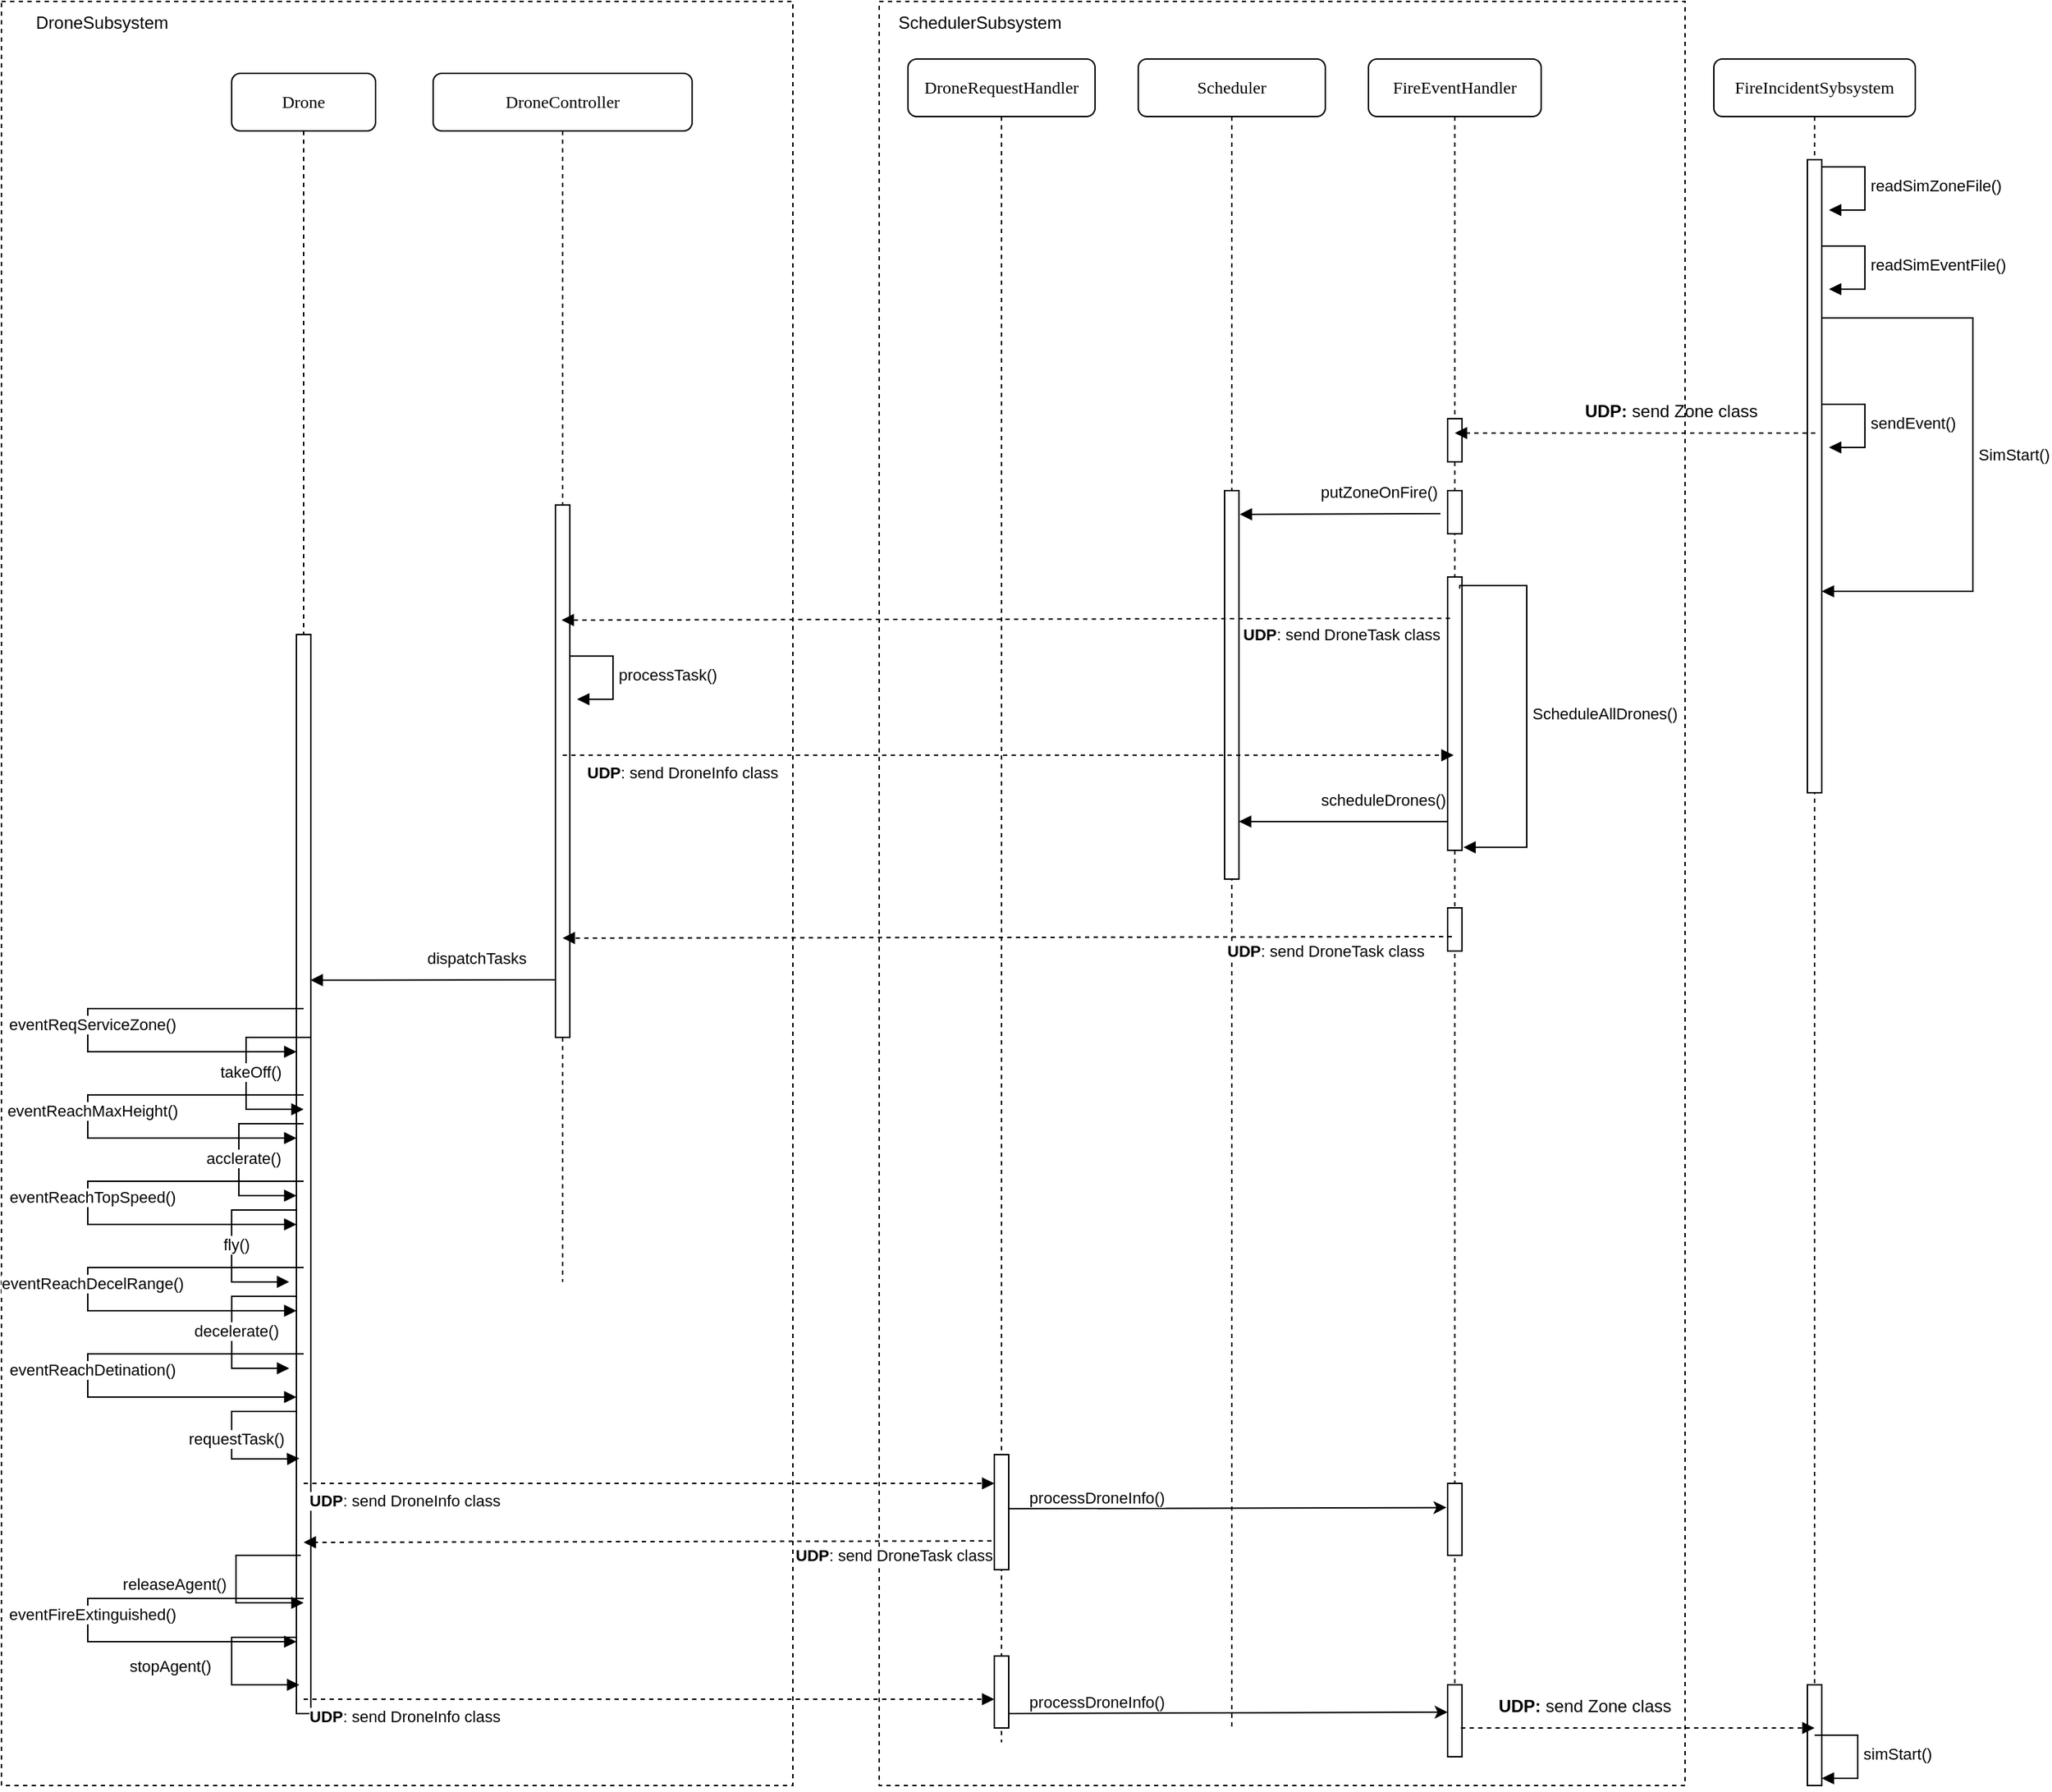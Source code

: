 <mxfile version="26.1.0">
  <diagram name="Page-1" id="13e1069c-82ec-6db2-03f1-153e76fe0fe0">
    <mxGraphModel dx="3703" dy="1417" grid="1" gridSize="10" guides="1" tooltips="1" connect="1" arrows="0" fold="1" page="1" pageScale="1" pageWidth="1100" pageHeight="850" background="none" math="0" shadow="0">
      <root>
        <mxCell id="0" />
        <mxCell id="1" parent="0" />
        <mxCell id="9xn91L_QWrQMNG26kZv1-6" value="" style="rounded=0;whiteSpace=wrap;html=1;dashed=1;" vertex="1" parent="1">
          <mxGeometry x="250" y="70" width="560" height="1240" as="geometry" />
        </mxCell>
        <mxCell id="9xn91L_QWrQMNG26kZv1-4" value="" style="rounded=0;whiteSpace=wrap;html=1;dashed=1;" vertex="1" parent="1">
          <mxGeometry x="-360" y="70" width="550" height="1240" as="geometry" />
        </mxCell>
        <mxCell id="7baba1c4bc27f4b0-2" value="DroneController" style="shape=umlLifeline;perimeter=lifelinePerimeter;whiteSpace=wrap;html=1;container=1;collapsible=0;recursiveResize=0;outlineConnect=0;rounded=1;shadow=0;comic=0;labelBackgroundColor=none;strokeWidth=1;fontFamily=Verdana;fontSize=12;align=center;" parent="1" vertex="1">
          <mxGeometry x="-60" y="120" width="180" height="840" as="geometry" />
        </mxCell>
        <mxCell id="9xn91L_QWrQMNG26kZv1-25" value="" style="html=1;points=[];perimeter=orthogonalPerimeter;rounded=0;shadow=0;comic=0;labelBackgroundColor=none;strokeWidth=1;fontFamily=Verdana;fontSize=12;align=center;" vertex="1" parent="7baba1c4bc27f4b0-2">
          <mxGeometry x="85" y="300" width="10" height="370" as="geometry" />
        </mxCell>
        <mxCell id="9xn91L_QWrQMNG26kZv1-104" value="processTask()" style="html=1;align=left;spacingLeft=2;endArrow=block;rounded=0;edgeStyle=orthogonalEdgeStyle;curved=0;rounded=0;" edge="1" parent="7baba1c4bc27f4b0-2">
          <mxGeometry relative="1" as="geometry">
            <mxPoint x="95" y="405" as="sourcePoint" />
            <Array as="points">
              <mxPoint x="125" y="435" />
            </Array>
            <mxPoint x="100" y="435" as="targetPoint" />
          </mxGeometry>
        </mxCell>
        <mxCell id="7baba1c4bc27f4b0-3" value="DroneRequestHandler" style="shape=umlLifeline;perimeter=lifelinePerimeter;whiteSpace=wrap;html=1;container=1;collapsible=0;recursiveResize=0;outlineConnect=0;rounded=1;shadow=0;comic=0;labelBackgroundColor=none;strokeWidth=1;fontFamily=Verdana;fontSize=12;align=center;" parent="1" vertex="1">
          <mxGeometry x="270" y="110" width="130" height="1170" as="geometry" />
        </mxCell>
        <mxCell id="9xn91L_QWrQMNG26kZv1-128" value="" style="html=1;points=[];perimeter=orthogonalPerimeter;rounded=0;shadow=0;comic=0;labelBackgroundColor=none;strokeWidth=1;fontFamily=Verdana;fontSize=12;align=center;" vertex="1" parent="7baba1c4bc27f4b0-3">
          <mxGeometry x="60" y="970" width="10" height="80" as="geometry" />
        </mxCell>
        <mxCell id="9xn91L_QWrQMNG26kZv1-144" value="" style="html=1;points=[];perimeter=orthogonalPerimeter;rounded=0;shadow=0;comic=0;labelBackgroundColor=none;strokeWidth=1;fontFamily=Verdana;fontSize=12;align=center;" vertex="1" parent="7baba1c4bc27f4b0-3">
          <mxGeometry x="60" y="1110" width="10" height="50" as="geometry" />
        </mxCell>
        <mxCell id="7baba1c4bc27f4b0-4" value="Scheduler" style="shape=umlLifeline;perimeter=lifelinePerimeter;whiteSpace=wrap;html=1;container=1;collapsible=0;recursiveResize=0;outlineConnect=0;rounded=1;shadow=0;comic=0;labelBackgroundColor=none;strokeWidth=1;fontFamily=Verdana;fontSize=12;align=center;" parent="1" vertex="1">
          <mxGeometry x="430" y="110" width="130" height="1160" as="geometry" />
        </mxCell>
        <mxCell id="7baba1c4bc27f4b0-16" value="" style="html=1;points=[];perimeter=orthogonalPerimeter;rounded=0;shadow=0;comic=0;labelBackgroundColor=none;strokeWidth=1;fontFamily=Verdana;fontSize=12;align=center;" parent="7baba1c4bc27f4b0-4" vertex="1">
          <mxGeometry x="60" y="300" width="10" height="270" as="geometry" />
        </mxCell>
        <mxCell id="9xn91L_QWrQMNG26kZv1-149" value="" style="endArrow=classic;html=1;rounded=0;exitX=0.943;exitY=0.47;exitDx=0;exitDy=0;exitPerimeter=0;entryX=-0.081;entryY=0.336;entryDx=0;entryDy=0;entryPerimeter=0;" edge="1" parent="7baba1c4bc27f4b0-4">
          <mxGeometry width="50" height="50" relative="1" as="geometry">
            <mxPoint x="-90" y="1150" as="sourcePoint" />
            <mxPoint x="215" y="1149" as="targetPoint" />
          </mxGeometry>
        </mxCell>
        <mxCell id="9xn91L_QWrQMNG26kZv1-150" value="processDroneInfo()" style="edgeLabel;html=1;align=center;verticalAlign=middle;resizable=0;points=[];" vertex="1" connectable="0" parent="9xn91L_QWrQMNG26kZv1-149">
          <mxGeometry x="-0.835" relative="1" as="geometry">
            <mxPoint x="36" y="-8" as="offset" />
          </mxGeometry>
        </mxCell>
        <mxCell id="7baba1c4bc27f4b0-5" value="FireEventHandler" style="shape=umlLifeline;perimeter=lifelinePerimeter;whiteSpace=wrap;html=1;container=1;collapsible=0;recursiveResize=0;outlineConnect=0;rounded=1;shadow=0;comic=0;labelBackgroundColor=none;strokeWidth=1;fontFamily=Verdana;fontSize=12;align=center;" parent="1" vertex="1">
          <mxGeometry x="590" y="110" width="120" height="1180" as="geometry" />
        </mxCell>
        <mxCell id="9xn91L_QWrQMNG26kZv1-1" value="" style="html=1;points=[];perimeter=orthogonalPerimeter;rounded=0;shadow=0;comic=0;labelBackgroundColor=none;strokeWidth=1;fontFamily=Verdana;fontSize=12;align=center;" vertex="1" parent="7baba1c4bc27f4b0-5">
          <mxGeometry x="55" y="250" width="10" height="30" as="geometry" />
        </mxCell>
        <mxCell id="9xn91L_QWrQMNG26kZv1-17" value="" style="html=1;points=[];perimeter=orthogonalPerimeter;rounded=0;shadow=0;comic=0;labelBackgroundColor=none;strokeWidth=1;fontFamily=Verdana;fontSize=12;align=center;" vertex="1" parent="7baba1c4bc27f4b0-5">
          <mxGeometry x="55" y="300" width="10" height="30" as="geometry" />
        </mxCell>
        <mxCell id="9xn91L_QWrQMNG26kZv1-100" value="" style="html=1;points=[];perimeter=orthogonalPerimeter;rounded=0;shadow=0;comic=0;labelBackgroundColor=none;strokeWidth=1;fontFamily=Verdana;fontSize=12;align=center;" vertex="1" parent="7baba1c4bc27f4b0-5">
          <mxGeometry x="55" y="360" width="10" height="190" as="geometry" />
        </mxCell>
        <mxCell id="9xn91L_QWrQMNG26kZv1-21" value="ScheduleAllDrones()" style="html=1;align=left;spacingLeft=2;endArrow=block;rounded=0;edgeStyle=orthogonalEdgeStyle;curved=0;rounded=0;exitX=0.842;exitY=0.043;exitDx=0;exitDy=0;exitPerimeter=0;entryX=1.095;entryY=0.989;entryDx=0;entryDy=0;entryPerimeter=0;" edge="1" parent="7baba1c4bc27f4b0-5" source="9xn91L_QWrQMNG26kZv1-100" target="9xn91L_QWrQMNG26kZv1-100">
          <mxGeometry relative="1" as="geometry">
            <mxPoint x="80" y="430" as="sourcePoint" />
            <Array as="points">
              <mxPoint x="63" y="366" />
              <mxPoint x="110" y="366" />
              <mxPoint x="110" y="548" />
            </Array>
            <mxPoint x="85" y="460" as="targetPoint" />
          </mxGeometry>
        </mxCell>
        <mxCell id="9xn91L_QWrQMNG26kZv1-105" value="" style="html=1;verticalAlign=bottom;labelBackgroundColor=none;endArrow=block;endFill=1;endSize=6;align=left;rounded=0;exitX=0.34;exitY=0.507;exitDx=0;exitDy=0;exitPerimeter=0;" edge="1" parent="7baba1c4bc27f4b0-5">
          <mxGeometry x="-1" relative="1" as="geometry">
            <mxPoint x="55" y="530" as="sourcePoint" />
            <mxPoint x="-90" y="530" as="targetPoint" />
          </mxGeometry>
        </mxCell>
        <mxCell id="9xn91L_QWrQMNG26kZv1-106" value="scheduleDrones()" style="edgeLabel;html=1;align=center;verticalAlign=middle;resizable=0;points=[];" vertex="1" connectable="0" parent="9xn91L_QWrQMNG26kZv1-105">
          <mxGeometry x="-0.223" y="1" relative="1" as="geometry">
            <mxPoint x="11" y="-16" as="offset" />
          </mxGeometry>
        </mxCell>
        <mxCell id="9xn91L_QWrQMNG26kZv1-107" value="" style="html=1;points=[];perimeter=orthogonalPerimeter;rounded=0;shadow=0;comic=0;labelBackgroundColor=none;strokeWidth=1;fontFamily=Verdana;fontSize=12;align=center;" vertex="1" parent="7baba1c4bc27f4b0-5">
          <mxGeometry x="55" y="590" width="10" height="30" as="geometry" />
        </mxCell>
        <mxCell id="9xn91L_QWrQMNG26kZv1-133" value="" style="html=1;points=[];perimeter=orthogonalPerimeter;rounded=0;shadow=0;comic=0;labelBackgroundColor=none;strokeWidth=1;fontFamily=Verdana;fontSize=12;align=center;" vertex="1" parent="7baba1c4bc27f4b0-5">
          <mxGeometry x="55" y="990" width="10" height="50" as="geometry" />
        </mxCell>
        <mxCell id="9xn91L_QWrQMNG26kZv1-148" value="" style="html=1;points=[];perimeter=orthogonalPerimeter;rounded=0;shadow=0;comic=0;labelBackgroundColor=none;strokeWidth=1;fontFamily=Verdana;fontSize=12;align=center;" vertex="1" parent="7baba1c4bc27f4b0-5">
          <mxGeometry x="55" y="1130" width="10" height="50" as="geometry" />
        </mxCell>
        <mxCell id="7baba1c4bc27f4b0-6" value="FireIncidentSybsystem" style="shape=umlLifeline;perimeter=lifelinePerimeter;whiteSpace=wrap;html=1;container=1;collapsible=0;recursiveResize=0;outlineConnect=0;rounded=1;shadow=0;comic=0;labelBackgroundColor=none;strokeWidth=1;fontFamily=Verdana;fontSize=12;align=center;" parent="1" vertex="1">
          <mxGeometry x="830" y="110" width="140" height="1200" as="geometry" />
        </mxCell>
        <mxCell id="9xn91L_QWrQMNG26kZv1-9" value="readSimZoneFile()" style="html=1;align=left;spacingLeft=2;endArrow=block;rounded=0;edgeStyle=orthogonalEdgeStyle;curved=0;rounded=0;" edge="1" parent="7baba1c4bc27f4b0-6">
          <mxGeometry relative="1" as="geometry">
            <mxPoint x="75" y="75" as="sourcePoint" />
            <Array as="points">
              <mxPoint x="105" y="105" />
            </Array>
            <mxPoint x="80" y="105" as="targetPoint" />
          </mxGeometry>
        </mxCell>
        <mxCell id="9xn91L_QWrQMNG26kZv1-8" value="" style="html=1;points=[[0,0,0,0,5],[0,1,0,0,-5],[1,0,0,0,5],[1,1,0,0,-5]];perimeter=orthogonalPerimeter;outlineConnect=0;targetShapes=umlLifeline;portConstraint=eastwest;newEdgeStyle={&quot;curved&quot;:0,&quot;rounded&quot;:0};" vertex="1" parent="7baba1c4bc27f4b0-6">
          <mxGeometry x="65" y="70" width="10" height="440" as="geometry" />
        </mxCell>
        <mxCell id="9xn91L_QWrQMNG26kZv1-12" value="readSimEventFile()" style="html=1;align=left;spacingLeft=2;endArrow=block;rounded=0;edgeStyle=orthogonalEdgeStyle;curved=0;rounded=0;" edge="1" parent="7baba1c4bc27f4b0-6">
          <mxGeometry relative="1" as="geometry">
            <mxPoint x="75" y="130" as="sourcePoint" />
            <Array as="points">
              <mxPoint x="105" y="160" />
            </Array>
            <mxPoint x="80" y="160" as="targetPoint" />
          </mxGeometry>
        </mxCell>
        <mxCell id="9xn91L_QWrQMNG26kZv1-13" value="SimStart()" style="html=1;align=left;spacingLeft=2;endArrow=block;rounded=0;edgeStyle=orthogonalEdgeStyle;curved=0;rounded=0;" edge="1" parent="7baba1c4bc27f4b0-6" target="9xn91L_QWrQMNG26kZv1-8">
          <mxGeometry relative="1" as="geometry">
            <mxPoint x="75" y="180" as="sourcePoint" />
            <Array as="points">
              <mxPoint x="180" y="180" />
              <mxPoint x="180" y="370" />
            </Array>
            <mxPoint x="80" y="210" as="targetPoint" />
            <mxPoint as="offset" />
          </mxGeometry>
        </mxCell>
        <mxCell id="9xn91L_QWrQMNG26kZv1-14" value="sendEvent()" style="html=1;align=left;spacingLeft=2;endArrow=block;rounded=0;edgeStyle=orthogonalEdgeStyle;curved=0;rounded=0;" edge="1" parent="7baba1c4bc27f4b0-6">
          <mxGeometry relative="1" as="geometry">
            <mxPoint x="75" y="240" as="sourcePoint" />
            <Array as="points">
              <mxPoint x="105" y="270" />
            </Array>
            <mxPoint x="80" y="270" as="targetPoint" />
          </mxGeometry>
        </mxCell>
        <mxCell id="9xn91L_QWrQMNG26kZv1-15" value="" style="html=1;verticalAlign=bottom;labelBackgroundColor=none;endArrow=block;endFill=1;dashed=1;rounded=0;" edge="1" parent="7baba1c4bc27f4b0-6" target="7baba1c4bc27f4b0-5">
          <mxGeometry width="160" relative="1" as="geometry">
            <mxPoint x="70.5" y="260" as="sourcePoint" />
            <mxPoint x="-139" y="260" as="targetPoint" />
          </mxGeometry>
        </mxCell>
        <mxCell id="9xn91L_QWrQMNG26kZv1-147" value="" style="html=1;points=[];perimeter=orthogonalPerimeter;rounded=0;shadow=0;comic=0;labelBackgroundColor=none;strokeWidth=1;fontFamily=Verdana;fontSize=12;align=center;" vertex="1" parent="7baba1c4bc27f4b0-6">
          <mxGeometry x="65" y="1130" width="10" height="70" as="geometry" />
        </mxCell>
        <mxCell id="7baba1c4bc27f4b0-8" value="Drone" style="shape=umlLifeline;perimeter=lifelinePerimeter;whiteSpace=wrap;html=1;container=1;collapsible=0;recursiveResize=0;outlineConnect=0;rounded=1;shadow=0;comic=0;labelBackgroundColor=none;strokeWidth=1;fontFamily=Verdana;fontSize=12;align=center;" parent="1" vertex="1">
          <mxGeometry x="-200" y="120" width="100" height="1140" as="geometry" />
        </mxCell>
        <mxCell id="7baba1c4bc27f4b0-9" value="" style="html=1;points=[];perimeter=orthogonalPerimeter;rounded=0;shadow=0;comic=0;labelBackgroundColor=none;strokeWidth=1;fontFamily=Verdana;fontSize=12;align=center;" parent="7baba1c4bc27f4b0-8" vertex="1">
          <mxGeometry x="45" y="390" width="10" height="750" as="geometry" />
        </mxCell>
        <mxCell id="9xn91L_QWrQMNG26kZv1-112" value="" style="html=1;align=left;spacingLeft=2;endArrow=block;rounded=0;edgeStyle=orthogonalEdgeStyle;curved=0;rounded=0;" edge="1" parent="7baba1c4bc27f4b0-8">
          <mxGeometry relative="1" as="geometry">
            <mxPoint x="54.997" y="670" as="sourcePoint" />
            <Array as="points">
              <mxPoint x="10" y="670" />
              <mxPoint x="10" y="720" />
              <mxPoint x="50" y="720" />
            </Array>
            <mxPoint x="50" y="720" as="targetPoint" />
          </mxGeometry>
        </mxCell>
        <mxCell id="9xn91L_QWrQMNG26kZv1-113" value="takeOff()" style="edgeLabel;html=1;align=center;verticalAlign=middle;resizable=0;points=[];" vertex="1" connectable="0" parent="9xn91L_QWrQMNG26kZv1-112">
          <mxGeometry x="-0.037" y="3" relative="1" as="geometry">
            <mxPoint y="4" as="offset" />
          </mxGeometry>
        </mxCell>
        <mxCell id="9xn91L_QWrQMNG26kZv1-124" value="" style="html=1;align=left;spacingLeft=2;endArrow=block;rounded=0;edgeStyle=orthogonalEdgeStyle;curved=0;rounded=0;" edge="1" parent="7baba1c4bc27f4b0-8">
          <mxGeometry relative="1" as="geometry">
            <mxPoint x="45.027" y="850" as="sourcePoint" />
            <Array as="points">
              <mxPoint x="0.03" y="850" />
              <mxPoint x="0.03" y="900" />
              <mxPoint x="40.03" y="900" />
            </Array>
            <mxPoint x="40.03" y="900" as="targetPoint" />
          </mxGeometry>
        </mxCell>
        <mxCell id="9xn91L_QWrQMNG26kZv1-125" value="decelerate()" style="edgeLabel;html=1;align=center;verticalAlign=middle;resizable=0;points=[];" vertex="1" connectable="0" parent="9xn91L_QWrQMNG26kZv1-124">
          <mxGeometry x="-0.037" y="3" relative="1" as="geometry">
            <mxPoint y="4" as="offset" />
          </mxGeometry>
        </mxCell>
        <mxCell id="9xn91L_QWrQMNG26kZv1-129" value="" style="html=1;align=left;spacingLeft=2;endArrow=block;rounded=0;edgeStyle=orthogonalEdgeStyle;curved=0;rounded=0;entryX=0.203;entryY=0.881;entryDx=0;entryDy=0;entryPerimeter=0;" edge="1" parent="7baba1c4bc27f4b0-8">
          <mxGeometry relative="1" as="geometry">
            <mxPoint x="44.997" y="930" as="sourcePoint" />
            <Array as="points">
              <mxPoint y="930" />
              <mxPoint y="963" />
              <mxPoint x="40" y="963" />
            </Array>
            <mxPoint x="47.03" y="962.65" as="targetPoint" />
          </mxGeometry>
        </mxCell>
        <mxCell id="9xn91L_QWrQMNG26kZv1-130" value="requestTask()" style="edgeLabel;html=1;align=center;verticalAlign=middle;resizable=0;points=[];" vertex="1" connectable="0" parent="9xn91L_QWrQMNG26kZv1-129">
          <mxGeometry x="-0.037" y="3" relative="1" as="geometry">
            <mxPoint y="4" as="offset" />
          </mxGeometry>
        </mxCell>
        <mxCell id="9xn91L_QWrQMNG26kZv1-5" value="DroneSubsystem" style="text;html=1;align=center;verticalAlign=middle;whiteSpace=wrap;rounded=0;" vertex="1" parent="1">
          <mxGeometry x="-320" y="70" width="60" height="30" as="geometry" />
        </mxCell>
        <mxCell id="9xn91L_QWrQMNG26kZv1-7" value="SchedulerSubsystem" style="text;html=1;align=center;verticalAlign=middle;whiteSpace=wrap;rounded=0;" vertex="1" parent="1">
          <mxGeometry x="290" y="70" width="60" height="30" as="geometry" />
        </mxCell>
        <mxCell id="9xn91L_QWrQMNG26kZv1-16" value="&lt;b&gt;UDP: &lt;/b&gt;send Zone class" style="text;html=1;align=center;verticalAlign=middle;resizable=0;points=[];autosize=1;strokeColor=none;fillColor=none;" vertex="1" parent="1">
          <mxGeometry x="730" y="340" width="140" height="30" as="geometry" />
        </mxCell>
        <mxCell id="9xn91L_QWrQMNG26kZv1-19" value="" style="html=1;verticalAlign=bottom;labelBackgroundColor=none;endArrow=block;endFill=1;endSize=6;align=left;rounded=0;entryX=1.054;entryY=0.061;entryDx=0;entryDy=0;entryPerimeter=0;" edge="1" parent="1" target="7baba1c4bc27f4b0-16">
          <mxGeometry x="-1" relative="1" as="geometry">
            <mxPoint x="640" y="426" as="sourcePoint" />
            <mxPoint x="503" y="427" as="targetPoint" />
          </mxGeometry>
        </mxCell>
        <mxCell id="9xn91L_QWrQMNG26kZv1-20" value="putZoneOnFire()" style="edgeLabel;html=1;align=center;verticalAlign=middle;resizable=0;points=[];" vertex="1" connectable="0" parent="9xn91L_QWrQMNG26kZv1-19">
          <mxGeometry x="-0.223" y="1" relative="1" as="geometry">
            <mxPoint x="11" y="-16" as="offset" />
          </mxGeometry>
        </mxCell>
        <mxCell id="9xn91L_QWrQMNG26kZv1-23" value="" style="html=1;verticalAlign=bottom;labelBackgroundColor=none;endArrow=block;endFill=1;dashed=1;rounded=0;exitX=0.168;exitY=0.151;exitDx=0;exitDy=0;exitPerimeter=0;" edge="1" parent="1" source="9xn91L_QWrQMNG26kZv1-100">
          <mxGeometry width="160" relative="1" as="geometry">
            <mxPoint x="488.4" y="500.0" as="sourcePoint" />
            <mxPoint x="29.25" y="500.0" as="targetPoint" />
          </mxGeometry>
        </mxCell>
        <mxCell id="9xn91L_QWrQMNG26kZv1-24" value="&lt;b&gt;UDP&lt;/b&gt;: send DroneTask class" style="edgeLabel;html=1;align=center;verticalAlign=middle;resizable=0;points=[];" vertex="1" connectable="0" parent="9xn91L_QWrQMNG26kZv1-23">
          <mxGeometry x="-0.721" y="2" relative="1" as="geometry">
            <mxPoint x="10" y="9" as="offset" />
          </mxGeometry>
        </mxCell>
        <mxCell id="9xn91L_QWrQMNG26kZv1-102" value="" style="html=1;verticalAlign=bottom;labelBackgroundColor=none;endArrow=block;endFill=1;dashed=1;rounded=0;entryX=0.421;entryY=0.652;entryDx=0;entryDy=0;entryPerimeter=0;" edge="1" parent="1" source="7baba1c4bc27f4b0-2" target="9xn91L_QWrQMNG26kZv1-100">
          <mxGeometry width="160" relative="1" as="geometry">
            <mxPoint x="30" y="647.06" as="sourcePoint" />
            <mxPoint x="653" y="642.94" as="targetPoint" />
          </mxGeometry>
        </mxCell>
        <mxCell id="9xn91L_QWrQMNG26kZv1-103" value="&lt;b&gt;UDP&lt;/b&gt;: send DroneInfo class" style="edgeLabel;html=1;align=center;verticalAlign=middle;resizable=0;points=[];" vertex="1" connectable="0" parent="9xn91L_QWrQMNG26kZv1-102">
          <mxGeometry x="-0.721" y="2" relative="1" as="geometry">
            <mxPoint x="-4" y="14" as="offset" />
          </mxGeometry>
        </mxCell>
        <mxCell id="9xn91L_QWrQMNG26kZv1-108" value="" style="html=1;verticalAlign=bottom;labelBackgroundColor=none;endArrow=block;endFill=1;dashed=1;rounded=0;" edge="1" parent="1">
          <mxGeometry width="160" relative="1" as="geometry">
            <mxPoint x="648" y="720" as="sourcePoint" />
            <mxPoint x="30" y="721" as="targetPoint" />
          </mxGeometry>
        </mxCell>
        <mxCell id="9xn91L_QWrQMNG26kZv1-109" value="&lt;b&gt;UDP&lt;/b&gt;: send DroneTask class" style="edgeLabel;html=1;align=center;verticalAlign=middle;resizable=0;points=[];" vertex="1" connectable="0" parent="9xn91L_QWrQMNG26kZv1-108">
          <mxGeometry x="-0.721" y="2" relative="1" as="geometry">
            <mxPoint x="-2" y="8" as="offset" />
          </mxGeometry>
        </mxCell>
        <mxCell id="9xn91L_QWrQMNG26kZv1-96" value="" style="html=1;verticalAlign=bottom;labelBackgroundColor=none;endArrow=block;endFill=1;endSize=6;align=left;rounded=0;exitX=0.122;exitY=0.425;exitDx=0;exitDy=0;exitPerimeter=0;" edge="1" parent="1">
          <mxGeometry x="-1" relative="1" as="geometry">
            <mxPoint x="25.0" y="750.0" as="sourcePoint" />
            <mxPoint x="-145.22" y="750.25" as="targetPoint" />
          </mxGeometry>
        </mxCell>
        <mxCell id="9xn91L_QWrQMNG26kZv1-97" value="dispatchTasks" style="edgeLabel;html=1;align=center;verticalAlign=middle;resizable=0;points=[];" vertex="1" connectable="0" parent="9xn91L_QWrQMNG26kZv1-96">
          <mxGeometry x="-0.223" y="1" relative="1" as="geometry">
            <mxPoint x="11" y="-16" as="offset" />
          </mxGeometry>
        </mxCell>
        <mxCell id="9xn91L_QWrQMNG26kZv1-110" value="" style="html=1;align=left;spacingLeft=2;endArrow=block;rounded=0;edgeStyle=orthogonalEdgeStyle;curved=0;rounded=0;" edge="1" parent="1">
          <mxGeometry relative="1" as="geometry">
            <mxPoint x="-149.993" y="770" as="sourcePoint" />
            <Array as="points">
              <mxPoint x="-300" y="770" />
              <mxPoint x="-300" y="800" />
            </Array>
            <mxPoint x="-154.993" y="800" as="targetPoint" />
          </mxGeometry>
        </mxCell>
        <mxCell id="9xn91L_QWrQMNG26kZv1-111" value="eventReqServiceZone()" style="edgeLabel;html=1;align=center;verticalAlign=middle;resizable=0;points=[];" vertex="1" connectable="0" parent="9xn91L_QWrQMNG26kZv1-110">
          <mxGeometry x="-0.037" y="3" relative="1" as="geometry">
            <mxPoint y="4" as="offset" />
          </mxGeometry>
        </mxCell>
        <mxCell id="9xn91L_QWrQMNG26kZv1-114" value="" style="html=1;align=left;spacingLeft=2;endArrow=block;rounded=0;edgeStyle=orthogonalEdgeStyle;curved=0;rounded=0;" edge="1" parent="1">
          <mxGeometry relative="1" as="geometry">
            <mxPoint x="-149.993" y="830" as="sourcePoint" />
            <Array as="points">
              <mxPoint x="-300" y="830" />
              <mxPoint x="-300" y="860" />
            </Array>
            <mxPoint x="-154.993" y="860" as="targetPoint" />
          </mxGeometry>
        </mxCell>
        <mxCell id="9xn91L_QWrQMNG26kZv1-115" value="eventReachMaxHeight()" style="edgeLabel;html=1;align=center;verticalAlign=middle;resizable=0;points=[];" vertex="1" connectable="0" parent="9xn91L_QWrQMNG26kZv1-114">
          <mxGeometry x="-0.037" y="3" relative="1" as="geometry">
            <mxPoint y="4" as="offset" />
          </mxGeometry>
        </mxCell>
        <mxCell id="9xn91L_QWrQMNG26kZv1-116" value="" style="html=1;align=left;spacingLeft=2;endArrow=block;rounded=0;edgeStyle=orthogonalEdgeStyle;curved=0;rounded=0;" edge="1" parent="1">
          <mxGeometry relative="1" as="geometry">
            <mxPoint x="-150.003" y="850" as="sourcePoint" />
            <Array as="points">
              <mxPoint x="-195" y="850" />
              <mxPoint x="-195" y="900" />
              <mxPoint x="-155" y="900" />
            </Array>
            <mxPoint x="-155" y="900" as="targetPoint" />
          </mxGeometry>
        </mxCell>
        <mxCell id="9xn91L_QWrQMNG26kZv1-117" value="acclerate()" style="edgeLabel;html=1;align=center;verticalAlign=middle;resizable=0;points=[];" vertex="1" connectable="0" parent="9xn91L_QWrQMNG26kZv1-116">
          <mxGeometry x="-0.037" y="3" relative="1" as="geometry">
            <mxPoint y="4" as="offset" />
          </mxGeometry>
        </mxCell>
        <mxCell id="9xn91L_QWrQMNG26kZv1-118" value="" style="html=1;align=left;spacingLeft=2;endArrow=block;rounded=0;edgeStyle=orthogonalEdgeStyle;curved=0;rounded=0;" edge="1" parent="1">
          <mxGeometry relative="1" as="geometry">
            <mxPoint x="-149.993" y="890" as="sourcePoint" />
            <Array as="points">
              <mxPoint x="-300" y="890" />
              <mxPoint x="-300" y="920" />
            </Array>
            <mxPoint x="-154.993" y="920" as="targetPoint" />
          </mxGeometry>
        </mxCell>
        <mxCell id="9xn91L_QWrQMNG26kZv1-119" value="eventReachTopSpeed()" style="edgeLabel;html=1;align=center;verticalAlign=middle;resizable=0;points=[];" vertex="1" connectable="0" parent="9xn91L_QWrQMNG26kZv1-118">
          <mxGeometry x="-0.037" y="3" relative="1" as="geometry">
            <mxPoint y="4" as="offset" />
          </mxGeometry>
        </mxCell>
        <mxCell id="9xn91L_QWrQMNG26kZv1-120" value="" style="html=1;align=left;spacingLeft=2;endArrow=block;rounded=0;edgeStyle=orthogonalEdgeStyle;curved=0;rounded=0;" edge="1" parent="1">
          <mxGeometry relative="1" as="geometry">
            <mxPoint x="-155.043" y="909.96" as="sourcePoint" />
            <Array as="points">
              <mxPoint x="-200.04" y="909.96" />
              <mxPoint x="-200.04" y="959.96" />
              <mxPoint x="-160.04" y="959.96" />
            </Array>
            <mxPoint x="-160.04" y="959.96" as="targetPoint" />
          </mxGeometry>
        </mxCell>
        <mxCell id="9xn91L_QWrQMNG26kZv1-121" value="fly()" style="edgeLabel;html=1;align=center;verticalAlign=middle;resizable=0;points=[];" vertex="1" connectable="0" parent="9xn91L_QWrQMNG26kZv1-120">
          <mxGeometry x="-0.037" y="3" relative="1" as="geometry">
            <mxPoint y="4" as="offset" />
          </mxGeometry>
        </mxCell>
        <mxCell id="9xn91L_QWrQMNG26kZv1-122" value="" style="html=1;align=left;spacingLeft=2;endArrow=block;rounded=0;edgeStyle=orthogonalEdgeStyle;curved=0;rounded=0;" edge="1" parent="1">
          <mxGeometry relative="1" as="geometry">
            <mxPoint x="-149.993" y="950" as="sourcePoint" />
            <Array as="points">
              <mxPoint x="-300" y="950" />
              <mxPoint x="-300" y="980" />
            </Array>
            <mxPoint x="-154.993" y="980" as="targetPoint" />
          </mxGeometry>
        </mxCell>
        <mxCell id="9xn91L_QWrQMNG26kZv1-123" value="eventReachDecelRange()" style="edgeLabel;html=1;align=center;verticalAlign=middle;resizable=0;points=[];" vertex="1" connectable="0" parent="9xn91L_QWrQMNG26kZv1-122">
          <mxGeometry x="-0.037" y="3" relative="1" as="geometry">
            <mxPoint y="4" as="offset" />
          </mxGeometry>
        </mxCell>
        <mxCell id="9xn91L_QWrQMNG26kZv1-126" value="" style="html=1;align=left;spacingLeft=2;endArrow=block;rounded=0;edgeStyle=orthogonalEdgeStyle;curved=0;rounded=0;" edge="1" parent="1">
          <mxGeometry relative="1" as="geometry">
            <mxPoint x="-149.993" y="1010" as="sourcePoint" />
            <Array as="points">
              <mxPoint x="-300" y="1010" />
              <mxPoint x="-300" y="1040" />
            </Array>
            <mxPoint x="-154.993" y="1040" as="targetPoint" />
          </mxGeometry>
        </mxCell>
        <mxCell id="9xn91L_QWrQMNG26kZv1-127" value="eventReachDetination()" style="edgeLabel;html=1;align=center;verticalAlign=middle;resizable=0;points=[];" vertex="1" connectable="0" parent="9xn91L_QWrQMNG26kZv1-126">
          <mxGeometry x="-0.037" y="3" relative="1" as="geometry">
            <mxPoint y="4" as="offset" />
          </mxGeometry>
        </mxCell>
        <mxCell id="9xn91L_QWrQMNG26kZv1-131" value="" style="html=1;verticalAlign=bottom;labelBackgroundColor=none;endArrow=block;endFill=1;dashed=1;rounded=0;" edge="1" parent="1">
          <mxGeometry width="160" relative="1" as="geometry">
            <mxPoint x="-150" y="1100" as="sourcePoint" />
            <mxPoint x="330" y="1100" as="targetPoint" />
          </mxGeometry>
        </mxCell>
        <mxCell id="9xn91L_QWrQMNG26kZv1-132" value="&lt;b&gt;UDP&lt;/b&gt;: send DroneInfo class" style="edgeLabel;html=1;align=center;verticalAlign=middle;resizable=0;points=[];" vertex="1" connectable="0" parent="9xn91L_QWrQMNG26kZv1-131">
          <mxGeometry x="-0.721" y="2" relative="1" as="geometry">
            <mxPoint x="3" y="14" as="offset" />
          </mxGeometry>
        </mxCell>
        <mxCell id="9xn91L_QWrQMNG26kZv1-134" value="" style="endArrow=classic;html=1;rounded=0;exitX=0.943;exitY=0.47;exitDx=0;exitDy=0;exitPerimeter=0;entryX=-0.081;entryY=0.336;entryDx=0;entryDy=0;entryPerimeter=0;" edge="1" parent="1" source="9xn91L_QWrQMNG26kZv1-128" target="9xn91L_QWrQMNG26kZv1-133">
          <mxGeometry width="50" height="50" relative="1" as="geometry">
            <mxPoint x="410" y="930" as="sourcePoint" />
            <mxPoint x="460" y="880" as="targetPoint" />
          </mxGeometry>
        </mxCell>
        <mxCell id="9xn91L_QWrQMNG26kZv1-135" value="processDroneInfo()" style="edgeLabel;html=1;align=center;verticalAlign=middle;resizable=0;points=[];" vertex="1" connectable="0" parent="9xn91L_QWrQMNG26kZv1-134">
          <mxGeometry x="-0.835" relative="1" as="geometry">
            <mxPoint x="36" y="-8" as="offset" />
          </mxGeometry>
        </mxCell>
        <mxCell id="9xn91L_QWrQMNG26kZv1-136" value="" style="html=1;verticalAlign=bottom;labelBackgroundColor=none;endArrow=block;endFill=1;dashed=1;rounded=0;" edge="1" parent="1">
          <mxGeometry width="160" relative="1" as="geometry">
            <mxPoint x="328" y="1140" as="sourcePoint" />
            <mxPoint x="-150" y="1141" as="targetPoint" />
          </mxGeometry>
        </mxCell>
        <mxCell id="9xn91L_QWrQMNG26kZv1-137" value="&lt;b&gt;UDP&lt;/b&gt;: send DroneTask class" style="edgeLabel;html=1;align=center;verticalAlign=middle;resizable=0;points=[];" vertex="1" connectable="0" parent="9xn91L_QWrQMNG26kZv1-136">
          <mxGeometry x="-0.721" y="2" relative="1" as="geometry">
            <mxPoint x="-2" y="8" as="offset" />
          </mxGeometry>
        </mxCell>
        <mxCell id="9xn91L_QWrQMNG26kZv1-138" value="" style="html=1;align=left;spacingLeft=2;endArrow=block;rounded=0;edgeStyle=orthogonalEdgeStyle;curved=0;rounded=0;entryX=0.203;entryY=0.881;entryDx=0;entryDy=0;entryPerimeter=0;" edge="1" parent="1">
          <mxGeometry relative="1" as="geometry">
            <mxPoint x="-152.003" y="1150" as="sourcePoint" />
            <Array as="points">
              <mxPoint x="-197" y="1150" />
              <mxPoint x="-197" y="1183" />
              <mxPoint x="-157" y="1183" />
            </Array>
            <mxPoint x="-150" y="1183" as="targetPoint" />
          </mxGeometry>
        </mxCell>
        <mxCell id="9xn91L_QWrQMNG26kZv1-139" value="releaseAgent()" style="edgeLabel;html=1;align=center;verticalAlign=middle;resizable=0;points=[];" vertex="1" connectable="0" parent="9xn91L_QWrQMNG26kZv1-138">
          <mxGeometry x="-0.037" y="3" relative="1" as="geometry">
            <mxPoint x="-46" y="5" as="offset" />
          </mxGeometry>
        </mxCell>
        <mxCell id="9xn91L_QWrQMNG26kZv1-140" value="" style="html=1;align=left;spacingLeft=2;endArrow=block;rounded=0;edgeStyle=orthogonalEdgeStyle;curved=0;rounded=0;" edge="1" parent="1">
          <mxGeometry relative="1" as="geometry">
            <mxPoint x="-149.993" y="1180" as="sourcePoint" />
            <Array as="points">
              <mxPoint x="-300" y="1180" />
              <mxPoint x="-300" y="1210" />
            </Array>
            <mxPoint x="-154.993" y="1210" as="targetPoint" />
          </mxGeometry>
        </mxCell>
        <mxCell id="9xn91L_QWrQMNG26kZv1-141" value="eventFireExtinguished()" style="edgeLabel;html=1;align=center;verticalAlign=middle;resizable=0;points=[];" vertex="1" connectable="0" parent="9xn91L_QWrQMNG26kZv1-140">
          <mxGeometry x="-0.037" y="3" relative="1" as="geometry">
            <mxPoint y="4" as="offset" />
          </mxGeometry>
        </mxCell>
        <mxCell id="9xn91L_QWrQMNG26kZv1-142" value="" style="html=1;align=left;spacingLeft=2;endArrow=block;rounded=0;edgeStyle=orthogonalEdgeStyle;curved=0;rounded=0;entryX=0.203;entryY=0.881;entryDx=0;entryDy=0;entryPerimeter=0;" edge="1" parent="1">
          <mxGeometry relative="1" as="geometry">
            <mxPoint x="-155.003" y="1207" as="sourcePoint" />
            <Array as="points">
              <mxPoint x="-200" y="1207" />
              <mxPoint x="-200" y="1240" />
              <mxPoint x="-160" y="1240" />
            </Array>
            <mxPoint x="-153" y="1240" as="targetPoint" />
          </mxGeometry>
        </mxCell>
        <mxCell id="9xn91L_QWrQMNG26kZv1-143" value="stopAgent()" style="edgeLabel;html=1;align=center;verticalAlign=middle;resizable=0;points=[];" vertex="1" connectable="0" parent="9xn91L_QWrQMNG26kZv1-142">
          <mxGeometry x="-0.037" y="3" relative="1" as="geometry">
            <mxPoint x="-46" y="5" as="offset" />
          </mxGeometry>
        </mxCell>
        <mxCell id="9xn91L_QWrQMNG26kZv1-145" value="" style="html=1;verticalAlign=bottom;labelBackgroundColor=none;endArrow=block;endFill=1;dashed=1;rounded=0;" edge="1" parent="1">
          <mxGeometry width="160" relative="1" as="geometry">
            <mxPoint x="-150" y="1250" as="sourcePoint" />
            <mxPoint x="330" y="1250" as="targetPoint" />
          </mxGeometry>
        </mxCell>
        <mxCell id="9xn91L_QWrQMNG26kZv1-146" value="&lt;b&gt;UDP&lt;/b&gt;: send DroneInfo class" style="edgeLabel;html=1;align=center;verticalAlign=middle;resizable=0;points=[];" vertex="1" connectable="0" parent="9xn91L_QWrQMNG26kZv1-145">
          <mxGeometry x="-0.721" y="2" relative="1" as="geometry">
            <mxPoint x="3" y="14" as="offset" />
          </mxGeometry>
        </mxCell>
        <mxCell id="9xn91L_QWrQMNG26kZv1-152" value="&lt;b&gt;UDP: &lt;/b&gt;send Zone class" style="text;html=1;align=center;verticalAlign=middle;resizable=0;points=[];autosize=1;strokeColor=none;fillColor=none;" vertex="1" parent="1">
          <mxGeometry x="670" y="1240" width="140" height="30" as="geometry" />
        </mxCell>
        <mxCell id="9xn91L_QWrQMNG26kZv1-153" value="" style="html=1;verticalAlign=bottom;labelBackgroundColor=none;endArrow=block;endFill=1;dashed=1;rounded=0;" edge="1" parent="1">
          <mxGeometry width="160" relative="1" as="geometry">
            <mxPoint x="654.25" y="1270" as="sourcePoint" />
            <mxPoint x="900" y="1270" as="targetPoint" />
          </mxGeometry>
        </mxCell>
        <mxCell id="9xn91L_QWrQMNG26kZv1-154" value="simStart()" style="html=1;align=left;spacingLeft=2;endArrow=block;rounded=0;edgeStyle=orthogonalEdgeStyle;curved=0;rounded=0;" edge="1" parent="1">
          <mxGeometry relative="1" as="geometry">
            <mxPoint x="900" y="1275" as="sourcePoint" />
            <Array as="points">
              <mxPoint x="930" y="1305" />
            </Array>
            <mxPoint x="905" y="1305" as="targetPoint" />
          </mxGeometry>
        </mxCell>
      </root>
    </mxGraphModel>
  </diagram>
</mxfile>
